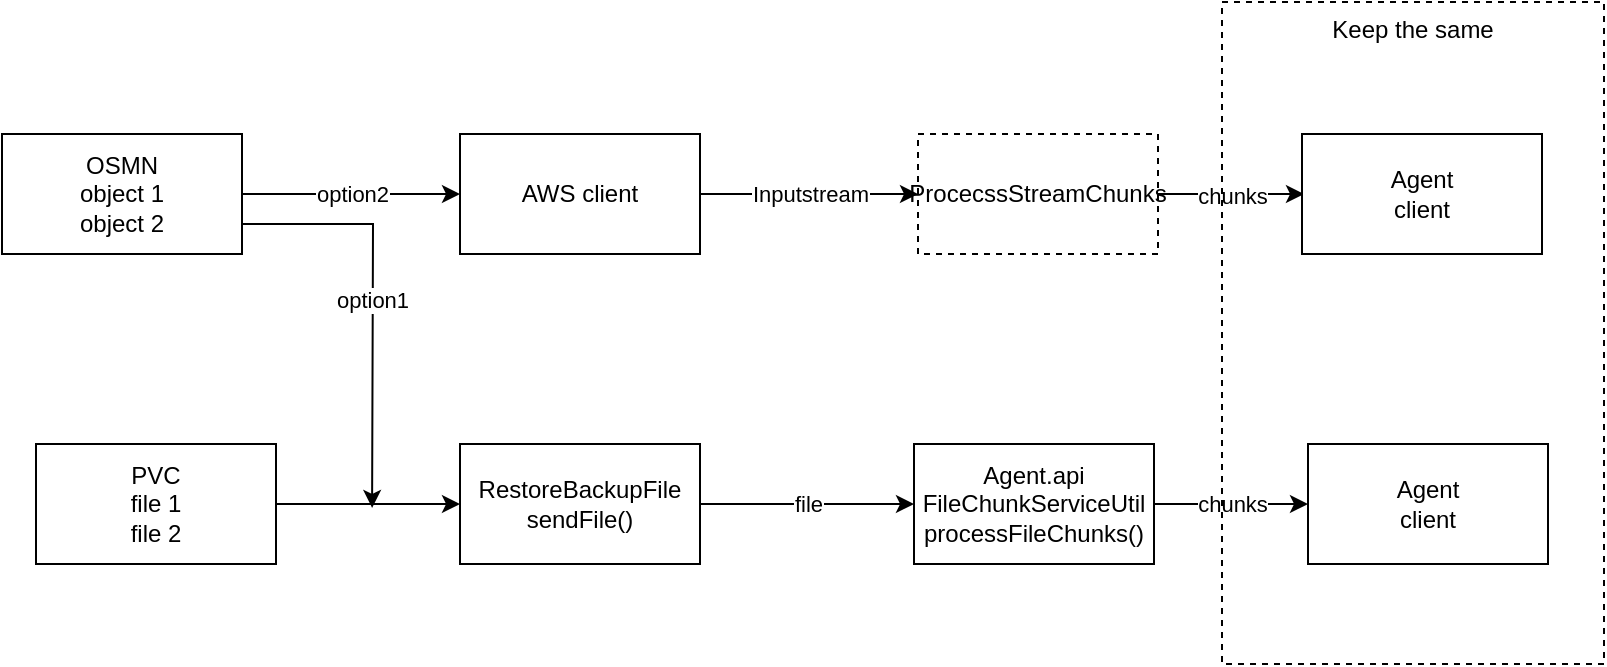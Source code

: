 <mxfile version="14.5.8" type="github">
  <diagram id="Z8r0zwA_uI5whdRhrSZw" name="Page-1">
    <mxGraphModel dx="1052" dy="554" grid="0" gridSize="10" guides="1" tooltips="1" connect="1" arrows="1" fold="1" page="0" pageScale="1" pageWidth="827" pageHeight="1169" math="0" shadow="0">
      <root>
        <mxCell id="0" />
        <mxCell id="1" parent="0" />
        <mxCell id="47u5bbeGEQ3Ve7As2GZ9-8" value="option1" style="edgeStyle=orthogonalEdgeStyle;rounded=0;orthogonalLoop=1;jettySize=auto;html=1;exitX=1;exitY=0.75;exitDx=0;exitDy=0;" edge="1" parent="1" source="47u5bbeGEQ3Ve7As2GZ9-1">
          <mxGeometry relative="1" as="geometry">
            <mxPoint x="264.042" y="376.937" as="targetPoint" />
          </mxGeometry>
        </mxCell>
        <mxCell id="47u5bbeGEQ3Ve7As2GZ9-13" value="option2" style="edgeStyle=orthogonalEdgeStyle;rounded=0;orthogonalLoop=1;jettySize=auto;html=1;exitX=1;exitY=0.5;exitDx=0;exitDy=0;entryX=0;entryY=0.5;entryDx=0;entryDy=0;" edge="1" parent="1" source="47u5bbeGEQ3Ve7As2GZ9-1" target="47u5bbeGEQ3Ve7As2GZ9-12">
          <mxGeometry relative="1" as="geometry" />
        </mxCell>
        <mxCell id="47u5bbeGEQ3Ve7As2GZ9-1" value="OSMN&lt;br&gt;object 1&lt;br&gt;object 2" style="rounded=0;whiteSpace=wrap;html=1;" vertex="1" parent="1">
          <mxGeometry x="79" y="190" width="120" height="60" as="geometry" />
        </mxCell>
        <mxCell id="47u5bbeGEQ3Ve7As2GZ9-4" style="edgeStyle=orthogonalEdgeStyle;rounded=0;orthogonalLoop=1;jettySize=auto;html=1;exitX=1;exitY=0.5;exitDx=0;exitDy=0;" edge="1" parent="1" source="47u5bbeGEQ3Ve7As2GZ9-2" target="47u5bbeGEQ3Ve7As2GZ9-3">
          <mxGeometry relative="1" as="geometry" />
        </mxCell>
        <mxCell id="47u5bbeGEQ3Ve7As2GZ9-2" value="PVC&lt;br&gt;file 1&lt;br&gt;file 2" style="rounded=0;whiteSpace=wrap;html=1;" vertex="1" parent="1">
          <mxGeometry x="96" y="345" width="120" height="60" as="geometry" />
        </mxCell>
        <mxCell id="47u5bbeGEQ3Ve7As2GZ9-7" value="file" style="edgeStyle=orthogonalEdgeStyle;rounded=0;orthogonalLoop=1;jettySize=auto;html=1;exitX=1;exitY=0.5;exitDx=0;exitDy=0;entryX=0;entryY=0.5;entryDx=0;entryDy=0;" edge="1" parent="1" source="47u5bbeGEQ3Ve7As2GZ9-3" target="47u5bbeGEQ3Ve7As2GZ9-6">
          <mxGeometry relative="1" as="geometry" />
        </mxCell>
        <mxCell id="47u5bbeGEQ3Ve7As2GZ9-3" value="RestoreBackupFile&lt;br&gt;sendFile()&lt;br&gt;" style="rounded=0;whiteSpace=wrap;html=1;" vertex="1" parent="1">
          <mxGeometry x="308" y="345" width="120" height="60" as="geometry" />
        </mxCell>
        <mxCell id="47u5bbeGEQ3Ve7As2GZ9-10" value="chunks" style="edgeStyle=orthogonalEdgeStyle;rounded=0;orthogonalLoop=1;jettySize=auto;html=1;exitX=1;exitY=0.5;exitDx=0;exitDy=0;entryX=0;entryY=0.5;entryDx=0;entryDy=0;" edge="1" parent="1" source="47u5bbeGEQ3Ve7As2GZ9-6" target="47u5bbeGEQ3Ve7As2GZ9-9">
          <mxGeometry relative="1" as="geometry" />
        </mxCell>
        <mxCell id="47u5bbeGEQ3Ve7As2GZ9-6" value="Agent.api&lt;br&gt;FileChunkServiceUtil&lt;br&gt;processFileChunks()" style="rounded=0;whiteSpace=wrap;html=1;" vertex="1" parent="1">
          <mxGeometry x="535" y="345" width="120" height="60" as="geometry" />
        </mxCell>
        <mxCell id="47u5bbeGEQ3Ve7As2GZ9-9" value="Agent&lt;br&gt;client" style="rounded=0;whiteSpace=wrap;html=1;" vertex="1" parent="1">
          <mxGeometry x="732" y="345" width="120" height="60" as="geometry" />
        </mxCell>
        <mxCell id="47u5bbeGEQ3Ve7As2GZ9-15" value="Inputstream" style="edgeStyle=orthogonalEdgeStyle;rounded=0;orthogonalLoop=1;jettySize=auto;html=1;exitX=1;exitY=0.5;exitDx=0;exitDy=0;entryX=0;entryY=0.5;entryDx=0;entryDy=0;" edge="1" parent="1" source="47u5bbeGEQ3Ve7As2GZ9-12" target="47u5bbeGEQ3Ve7As2GZ9-16">
          <mxGeometry relative="1" as="geometry">
            <mxPoint x="510.899" y="220" as="targetPoint" />
          </mxGeometry>
        </mxCell>
        <mxCell id="47u5bbeGEQ3Ve7As2GZ9-12" value="AWS client" style="rounded=0;whiteSpace=wrap;html=1;" vertex="1" parent="1">
          <mxGeometry x="308" y="190" width="120" height="60" as="geometry" />
        </mxCell>
        <mxCell id="47u5bbeGEQ3Ve7As2GZ9-17" value="chunks" style="edgeStyle=orthogonalEdgeStyle;rounded=0;orthogonalLoop=1;jettySize=auto;html=1;exitX=1;exitY=0.5;exitDx=0;exitDy=0;" edge="1" parent="1" source="47u5bbeGEQ3Ve7As2GZ9-16">
          <mxGeometry relative="1" as="geometry">
            <mxPoint x="730" y="220" as="targetPoint" />
          </mxGeometry>
        </mxCell>
        <mxCell id="47u5bbeGEQ3Ve7As2GZ9-16" value="ProcecssStreamChunks" style="rounded=0;whiteSpace=wrap;html=1;dashed=1;" vertex="1" parent="1">
          <mxGeometry x="537" y="190" width="120" height="60" as="geometry" />
        </mxCell>
        <mxCell id="47u5bbeGEQ3Ve7As2GZ9-18" value="Agent&lt;br&gt;client" style="rounded=0;whiteSpace=wrap;html=1;" vertex="1" parent="1">
          <mxGeometry x="729" y="190" width="120" height="60" as="geometry" />
        </mxCell>
        <mxCell id="47u5bbeGEQ3Ve7As2GZ9-19" value="Keep the same" style="rounded=0;whiteSpace=wrap;html=1;dashed=1;fillColor=none;verticalAlign=top;" vertex="1" parent="1">
          <mxGeometry x="689" y="124" width="191" height="331" as="geometry" />
        </mxCell>
      </root>
    </mxGraphModel>
  </diagram>
</mxfile>
